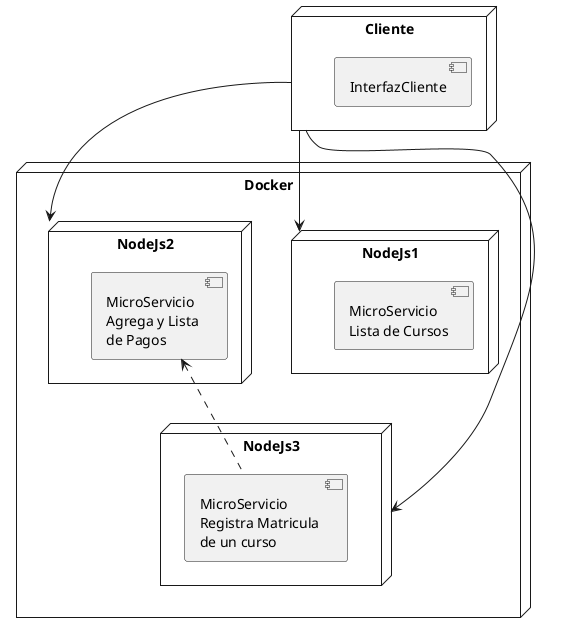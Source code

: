 @startuml

node Cliente{
    component InterfazCliente 
} 

node "Docker"{
    node NodeJs1{
        [MicroServicio\nLista de Cursos]
    } 

    node NodeJs2{
        [MicroServicio\nAgrega y Lista \nde Pagos]
    } 

    node NodeJs3{
        [MicroServicio\nRegistra Matricula \nde un curso]
    } 

}


Cliente --> NodeJs1
Cliente --> NodeJs2
Cliente --> NodeJs3
[MicroServicio\nAgrega y Lista \nde Pagos] <.. [MicroServicio\nRegistra Matricula \nde un curso]


@enduml